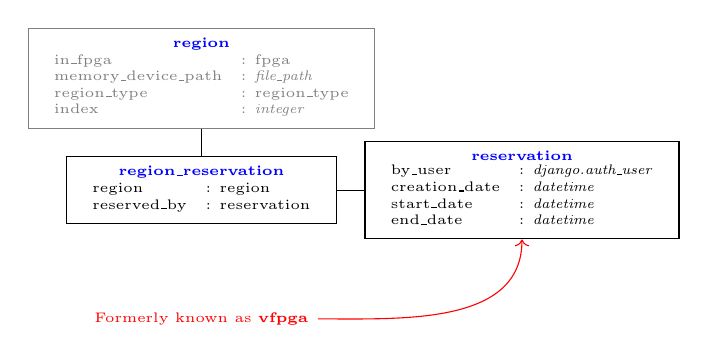 \begin{tikzpicture}[
	every node/.style={draw, align=center, font=\tiny},
]

	\node[](region_reservation){
		\textbf{\color{blue}{
			region\_reservation
			}}\\
		\begin{tabular}{l@{\hskip 1em}l}
			region &: region \\
			reserved\_by &: reservation \\
		\end{tabular}
	};

	\node[gray, above = 1 em of region_reservation](region){
		\textbf{\color{blue}{
			region
		}}\\
		\begin{tabular}{l@{\hskip 1em}l}
			in\_fpga &: fpga \\
			memory\_device\_path &: \emph{file\_path} \\
			region\_type &: region\_type\\
			index &: \emph{integer}
		\end{tabular}
	};

	\node[right =1 em of region_reservation](reservation){
		\textbf{\color{blue}{
			reservation
		}}\\
		\begin{tabular}{l@{\hskip 1em}l}
			by\_user &: \emph{django.auth\_user} \\
			creation\_date &: \emph{datetime} \\
			start\_date &: \emph{datetime} \\
			end\_date &: \emph{datetime} \\
		\end{tabular}
	};

\node [draw = none, red, below =of region_reservation](note){Formerly known as \textbf{vfpga}};

\draw (region) -- (region_reservation);
\draw (region_reservation) -- (reservation);

\path[->, red] (note) edge[out = 0, in = 270] (reservation);


\end{tikzpicture}